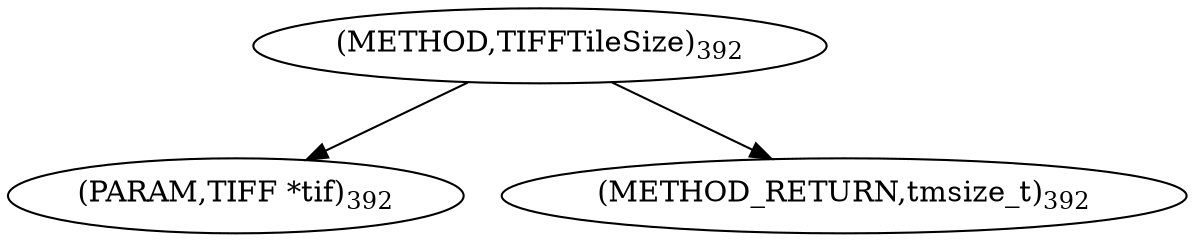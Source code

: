 digraph "TIFFTileSize" {  
"8623" [label = <(METHOD,TIFFTileSize)<SUB>392</SUB>> ]
"8624" [label = <(PARAM,TIFF *tif)<SUB>392</SUB>> ]
"8625" [label = <(METHOD_RETURN,tmsize_t)<SUB>392</SUB>> ]
  "8623" -> "8624" 
  "8623" -> "8625" 
}
